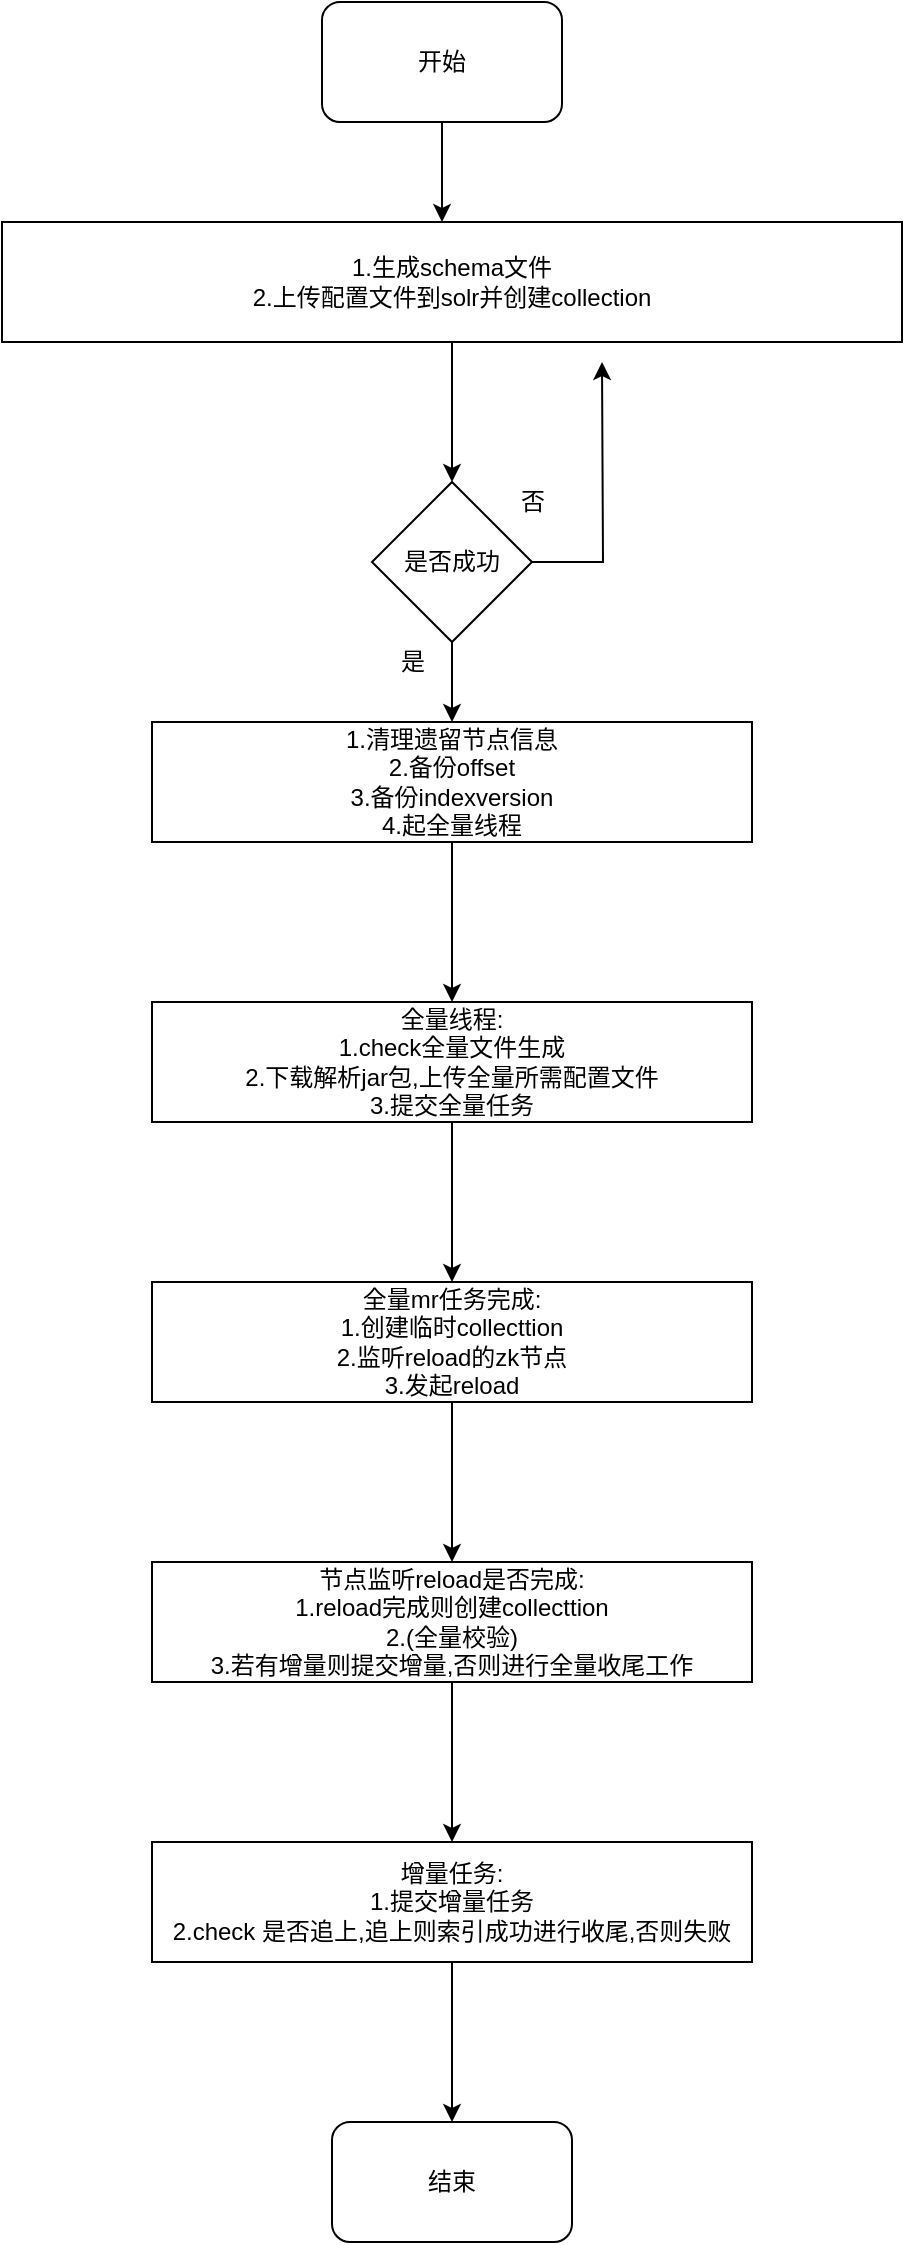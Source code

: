 <mxfile version="13.7.5" type="github">
  <diagram id="XZglGh6_TYmaEjN56eIl" name="Page-1">
    <mxGraphModel dx="1426" dy="707" grid="1" gridSize="10" guides="1" tooltips="1" connect="1" arrows="1" fold="1" page="1" pageScale="1" pageWidth="827" pageHeight="1169" math="0" shadow="0">
      <root>
        <mxCell id="0" />
        <mxCell id="1" parent="0" />
        <mxCell id="mbDF_WF1eduGSsgmdLx6-12" value="" style="edgeStyle=orthogonalEdgeStyle;rounded=0;orthogonalLoop=1;jettySize=auto;html=1;" parent="1" source="mbDF_WF1eduGSsgmdLx6-1" edge="1">
          <mxGeometry relative="1" as="geometry">
            <Array as="points">
              <mxPoint x="460" y="110" />
              <mxPoint x="460" y="110" />
            </Array>
            <mxPoint x="460" y="130" as="targetPoint" />
          </mxGeometry>
        </mxCell>
        <mxCell id="mbDF_WF1eduGSsgmdLx6-1" value="开始" style="rounded=1;whiteSpace=wrap;html=1;" parent="1" vertex="1">
          <mxGeometry x="400" y="20" width="120" height="60" as="geometry" />
        </mxCell>
        <mxCell id="mbDF_WF1eduGSsgmdLx6-14" value="" style="edgeStyle=orthogonalEdgeStyle;rounded=0;orthogonalLoop=1;jettySize=auto;html=1;" parent="1" source="mbDF_WF1eduGSsgmdLx6-8" target="mbDF_WF1eduGSsgmdLx6-13" edge="1">
          <mxGeometry relative="1" as="geometry" />
        </mxCell>
        <mxCell id="mbDF_WF1eduGSsgmdLx6-8" value="1.生成schema文件&lt;br&gt;2.上传配置文件到solr并创建collection" style="rounded=0;whiteSpace=wrap;html=1;" parent="1" vertex="1">
          <mxGeometry x="240" y="130" width="450" height="60" as="geometry" />
        </mxCell>
        <mxCell id="mbDF_WF1eduGSsgmdLx6-17" style="edgeStyle=orthogonalEdgeStyle;rounded=0;orthogonalLoop=1;jettySize=auto;html=1;" parent="1" source="mbDF_WF1eduGSsgmdLx6-13" edge="1">
          <mxGeometry relative="1" as="geometry">
            <mxPoint x="540" y="200" as="targetPoint" />
          </mxGeometry>
        </mxCell>
        <mxCell id="mbDF_WF1eduGSsgmdLx6-19" value="" style="edgeStyle=orthogonalEdgeStyle;rounded=0;orthogonalLoop=1;jettySize=auto;html=1;" parent="1" source="mbDF_WF1eduGSsgmdLx6-13" target="mbDF_WF1eduGSsgmdLx6-18" edge="1">
          <mxGeometry relative="1" as="geometry" />
        </mxCell>
        <mxCell id="mbDF_WF1eduGSsgmdLx6-13" value="是否成功" style="rhombus;whiteSpace=wrap;html=1;rounded=0;" parent="1" vertex="1">
          <mxGeometry x="425" y="260" width="80" height="80" as="geometry" />
        </mxCell>
        <mxCell id="mbDF_WF1eduGSsgmdLx6-16" value="否" style="text;html=1;align=center;verticalAlign=middle;resizable=0;points=[];autosize=1;" parent="1" vertex="1">
          <mxGeometry x="490" y="260" width="30" height="20" as="geometry" />
        </mxCell>
        <mxCell id="mbDF_WF1eduGSsgmdLx6-26" value="" style="edgeStyle=orthogonalEdgeStyle;rounded=0;orthogonalLoop=1;jettySize=auto;html=1;" parent="1" source="mbDF_WF1eduGSsgmdLx6-18" target="mbDF_WF1eduGSsgmdLx6-25" edge="1">
          <mxGeometry relative="1" as="geometry" />
        </mxCell>
        <mxCell id="mbDF_WF1eduGSsgmdLx6-18" value="1.清理遗留节点信息&lt;br&gt;2.备份offset&lt;br&gt;3.备份indexversion&lt;br&gt;4.起全量线程" style="whiteSpace=wrap;html=1;rounded=0;" parent="1" vertex="1">
          <mxGeometry x="315" y="380" width="300" height="60" as="geometry" />
        </mxCell>
        <mxCell id="mbDF_WF1eduGSsgmdLx6-20" value="是" style="text;html=1;align=center;verticalAlign=middle;resizable=0;points=[];autosize=1;" parent="1" vertex="1">
          <mxGeometry x="430" y="340" width="30" height="20" as="geometry" />
        </mxCell>
        <mxCell id="_l-4MiFybuPaPkEot7f6-2" value="" style="edgeStyle=orthogonalEdgeStyle;rounded=0;orthogonalLoop=1;jettySize=auto;html=1;" edge="1" parent="1" source="mbDF_WF1eduGSsgmdLx6-25" target="_l-4MiFybuPaPkEot7f6-1">
          <mxGeometry relative="1" as="geometry" />
        </mxCell>
        <mxCell id="mbDF_WF1eduGSsgmdLx6-25" value="全量线程:&lt;br&gt;1.check全量文件生成&lt;br&gt;2.下载解析jar包,上传全量所需配置文件&lt;br&gt;3.提交全量任务" style="whiteSpace=wrap;html=1;rounded=0;" parent="1" vertex="1">
          <mxGeometry x="315" y="520" width="300" height="60" as="geometry" />
        </mxCell>
        <mxCell id="_l-4MiFybuPaPkEot7f6-6" value="" style="edgeStyle=orthogonalEdgeStyle;rounded=0;orthogonalLoop=1;jettySize=auto;html=1;" edge="1" parent="1" source="_l-4MiFybuPaPkEot7f6-1" target="_l-4MiFybuPaPkEot7f6-5">
          <mxGeometry relative="1" as="geometry" />
        </mxCell>
        <mxCell id="_l-4MiFybuPaPkEot7f6-1" value="全量mr任务完成:&lt;br&gt;1.创建临时collecttion&lt;br&gt;2.监听reload的zk节点&lt;br&gt;3.发起reload" style="whiteSpace=wrap;html=1;rounded=0;" vertex="1" parent="1">
          <mxGeometry x="315" y="660" width="300" height="60" as="geometry" />
        </mxCell>
        <mxCell id="_l-4MiFybuPaPkEot7f6-8" value="" style="edgeStyle=orthogonalEdgeStyle;rounded=0;orthogonalLoop=1;jettySize=auto;html=1;" edge="1" parent="1" source="_l-4MiFybuPaPkEot7f6-5" target="_l-4MiFybuPaPkEot7f6-7">
          <mxGeometry relative="1" as="geometry" />
        </mxCell>
        <mxCell id="_l-4MiFybuPaPkEot7f6-5" value="节点监听reload是否完成:&lt;br&gt;1.reload完成则创建collecttion&lt;br&gt;2.(全量校验)&lt;br&gt;3.若有增量则提交增量,否则进行全量收尾工作" style="whiteSpace=wrap;html=1;rounded=0;" vertex="1" parent="1">
          <mxGeometry x="315" y="800" width="300" height="60" as="geometry" />
        </mxCell>
        <mxCell id="_l-4MiFybuPaPkEot7f6-14" value="" style="edgeStyle=orthogonalEdgeStyle;rounded=0;orthogonalLoop=1;jettySize=auto;html=1;" edge="1" parent="1" source="_l-4MiFybuPaPkEot7f6-7">
          <mxGeometry relative="1" as="geometry">
            <mxPoint x="465" y="1080" as="targetPoint" />
          </mxGeometry>
        </mxCell>
        <mxCell id="_l-4MiFybuPaPkEot7f6-7" value="增量任务:&lt;br&gt;1.提交增量任务&lt;br&gt;2.check 是否追上,追上则索引成功进行收尾,否则失败" style="whiteSpace=wrap;html=1;rounded=0;" vertex="1" parent="1">
          <mxGeometry x="315" y="940" width="300" height="60" as="geometry" />
        </mxCell>
        <mxCell id="_l-4MiFybuPaPkEot7f6-15" value="结束" style="rounded=1;whiteSpace=wrap;html=1;" vertex="1" parent="1">
          <mxGeometry x="405" y="1080" width="120" height="60" as="geometry" />
        </mxCell>
      </root>
    </mxGraphModel>
  </diagram>
</mxfile>
